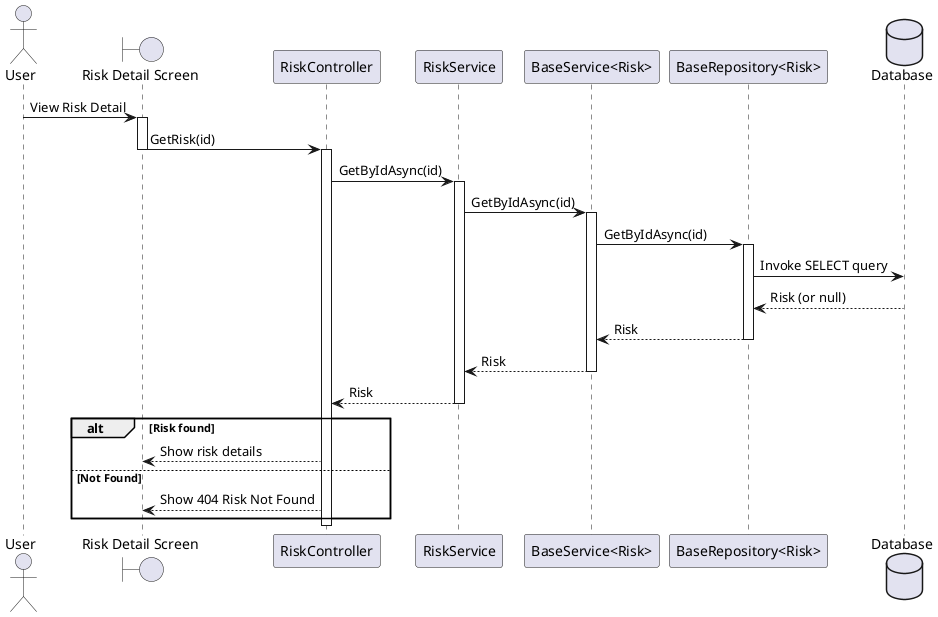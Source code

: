 @startuml

actor User
boundary "Risk Detail Screen" as Screen
participant "RiskController" as Controller
participant "RiskService" as Service
participant "BaseService<Risk>" as BaseService
participant "BaseRepository<Risk>" as Repo
database "Database" as DB

User -> Screen : View Risk Detail
activate Screen
Screen -> Controller : GetRisk(id)
deactivate Screen
activate Controller

Controller -> Service : GetByIdAsync(id)
activate Service
Service -> BaseService : GetByIdAsync(id)
activate BaseService
BaseService -> Repo : GetByIdAsync(id)
activate Repo
Repo -> DB : Invoke SELECT query
DB --> Repo : Risk (or null)
Repo --> BaseService : Risk
deactivate Repo
BaseService --> Service : Risk
deactivate BaseService
Service --> Controller : Risk
deactivate Service

alt Risk found
    Controller --> Screen : Show risk details
else Not Found
    Controller --> Screen : Show 404 Risk Not Found
end
deactivate Controller
@enduml
